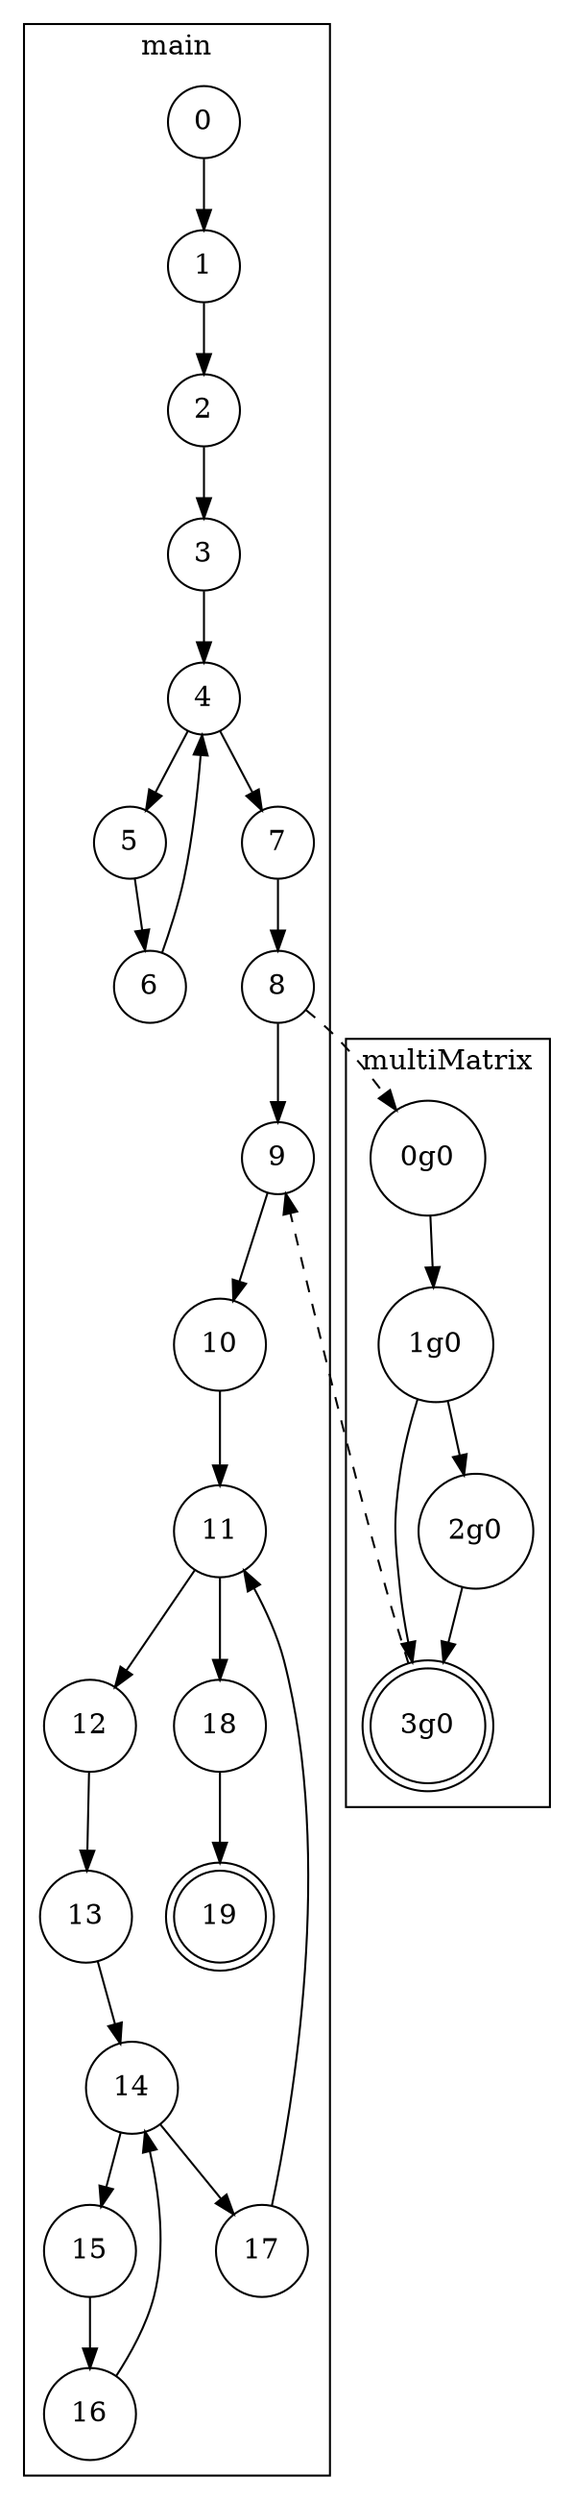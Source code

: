 digraph CFG{
	subgraph cluster_0{
		node [shape = doublecircle] "19";
		node [shape = circle];
		label = "main";
		color=black
		"0" -> "1"; /*exprStmt*/
		"1" -> "2"; /*exprStmt*/
		"2" -> "3"; /*beforeloop*/
		"3" -> "4"; /*loop*/
		"4" -> "5"; /*exprStmt*/
		"5" -> "6"; /*loopend*/
		"6" -> "4"; /*loopend*/
		"4" -> "7"; /*exprStmt*/
		"7" -> "8"; /*exprStmt*/
		"8" -> "9"; /*exprStmt*/
		"9" -> "10"; /*beforeloop*/
		"10" -> "11"; /*loop*/
		"11" -> "12"; /*declStmt*/
		"12" -> "13"; /*beforeloop*/
		"13" -> "14"; /*loop*/
		"14" -> "15"; /*exprStmt*/
		"15" -> "16"; /*loopend*/
		"16" -> "14"; /*loopend*/
		"14" -> "17"; /*loopend*/
		"17" -> "11"; /*loopend*/
		"11" -> "18"; /*exprStmt*/
		"18" -> "19"; /*exprStmt*/
	}
	subgraph cluster_1{
		node [shape = doublecircle] "3g0";
		node [shape = circle];
		label = "multiMatrix";
		color=black
		"0g0" -> "1g0"; /*if*/
		"1g0" -> "2g0"; /*then*/
		"2g0" -> "3g0"; /*ifend*/
		"1g0" -> "3g0";/*ifend*/
	}
	"8" -> "0g0" [ style=dashed ];
	"3g0" -> "9" [ style=dashed ];
}